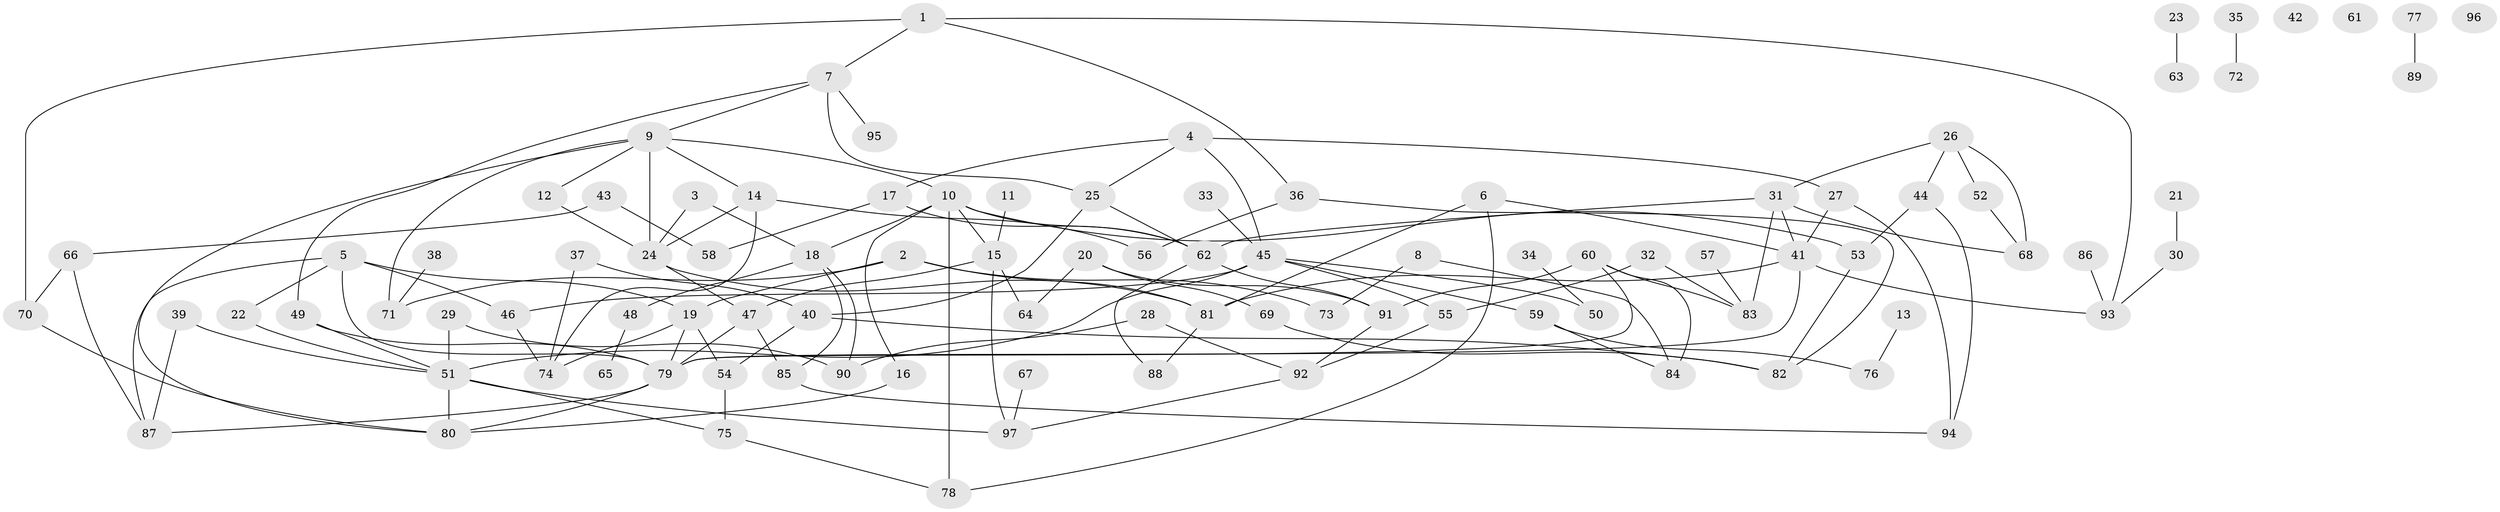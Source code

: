 // Generated by graph-tools (version 1.1) at 2025/12/03/09/25 04:12:55]
// undirected, 97 vertices, 145 edges
graph export_dot {
graph [start="1"]
  node [color=gray90,style=filled];
  1;
  2;
  3;
  4;
  5;
  6;
  7;
  8;
  9;
  10;
  11;
  12;
  13;
  14;
  15;
  16;
  17;
  18;
  19;
  20;
  21;
  22;
  23;
  24;
  25;
  26;
  27;
  28;
  29;
  30;
  31;
  32;
  33;
  34;
  35;
  36;
  37;
  38;
  39;
  40;
  41;
  42;
  43;
  44;
  45;
  46;
  47;
  48;
  49;
  50;
  51;
  52;
  53;
  54;
  55;
  56;
  57;
  58;
  59;
  60;
  61;
  62;
  63;
  64;
  65;
  66;
  67;
  68;
  69;
  70;
  71;
  72;
  73;
  74;
  75;
  76;
  77;
  78;
  79;
  80;
  81;
  82;
  83;
  84;
  85;
  86;
  87;
  88;
  89;
  90;
  91;
  92;
  93;
  94;
  95;
  96;
  97;
  1 -- 7;
  1 -- 36;
  1 -- 70;
  1 -- 93;
  2 -- 19;
  2 -- 71;
  2 -- 73;
  2 -- 81;
  3 -- 18;
  3 -- 24;
  4 -- 17;
  4 -- 25;
  4 -- 27;
  4 -- 45;
  5 -- 19;
  5 -- 22;
  5 -- 46;
  5 -- 79;
  5 -- 87;
  6 -- 41;
  6 -- 78;
  6 -- 81;
  7 -- 9;
  7 -- 25;
  7 -- 49;
  7 -- 95;
  8 -- 73;
  8 -- 84;
  9 -- 10;
  9 -- 12;
  9 -- 14;
  9 -- 24;
  9 -- 71;
  9 -- 80;
  10 -- 15;
  10 -- 16;
  10 -- 18;
  10 -- 53;
  10 -- 62;
  10 -- 78;
  11 -- 15;
  12 -- 24;
  13 -- 76;
  14 -- 24;
  14 -- 56;
  14 -- 74;
  15 -- 47;
  15 -- 64;
  15 -- 97;
  16 -- 80;
  17 -- 58;
  17 -- 62;
  18 -- 48;
  18 -- 85;
  18 -- 90;
  19 -- 54;
  19 -- 74;
  19 -- 79;
  20 -- 64;
  20 -- 69;
  20 -- 91;
  21 -- 30;
  22 -- 51;
  23 -- 63;
  24 -- 47;
  24 -- 81;
  25 -- 40;
  25 -- 62;
  26 -- 31;
  26 -- 44;
  26 -- 52;
  26 -- 68;
  27 -- 41;
  27 -- 94;
  28 -- 90;
  28 -- 92;
  29 -- 51;
  29 -- 90;
  30 -- 93;
  31 -- 41;
  31 -- 62;
  31 -- 68;
  31 -- 83;
  32 -- 55;
  32 -- 83;
  33 -- 45;
  34 -- 50;
  35 -- 72;
  36 -- 56;
  36 -- 82;
  37 -- 40;
  37 -- 74;
  38 -- 71;
  39 -- 51;
  39 -- 87;
  40 -- 54;
  40 -- 82;
  41 -- 79;
  41 -- 81;
  41 -- 93;
  43 -- 58;
  43 -- 66;
  44 -- 53;
  44 -- 94;
  45 -- 46;
  45 -- 50;
  45 -- 51;
  45 -- 55;
  45 -- 59;
  46 -- 74;
  47 -- 79;
  47 -- 85;
  48 -- 65;
  49 -- 51;
  49 -- 79;
  51 -- 75;
  51 -- 80;
  51 -- 97;
  52 -- 68;
  53 -- 82;
  54 -- 75;
  55 -- 92;
  57 -- 83;
  59 -- 76;
  59 -- 84;
  60 -- 79;
  60 -- 83;
  60 -- 84;
  60 -- 91;
  62 -- 88;
  62 -- 91;
  66 -- 70;
  66 -- 87;
  67 -- 97;
  69 -- 82;
  70 -- 80;
  75 -- 78;
  77 -- 89;
  79 -- 80;
  79 -- 87;
  81 -- 88;
  85 -- 94;
  86 -- 93;
  91 -- 92;
  92 -- 97;
}
